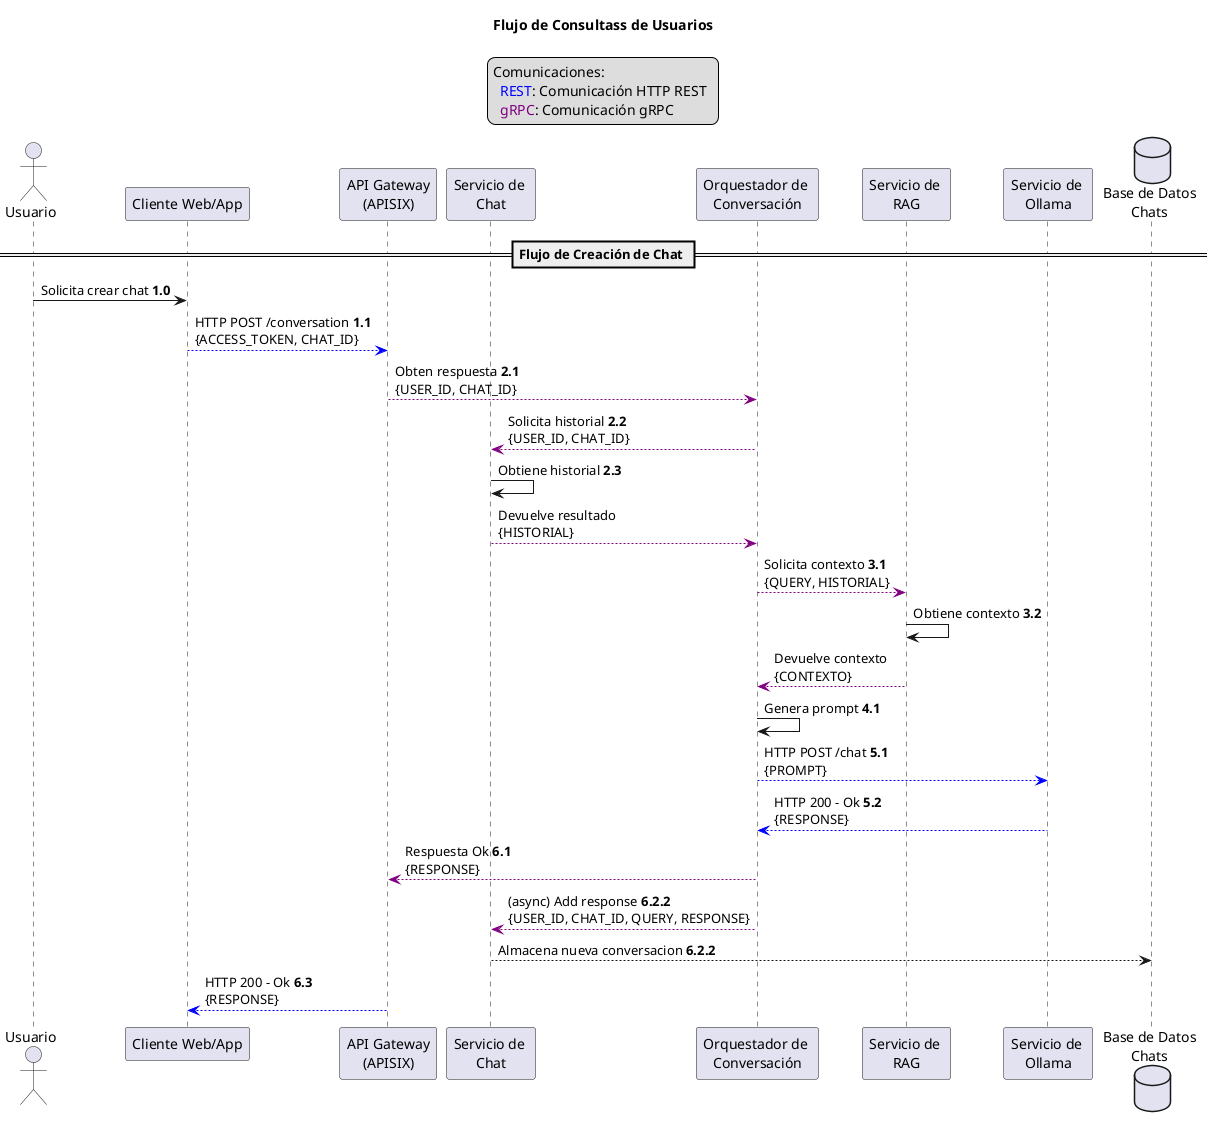 @startuml

title "Flujo de Consultass de Usuarios"

legend top
Comunicaciones:
  <color:blue>REST</color>: Comunicación HTTP REST  
  <color:purple>gRPC</color>: Comunicación gRPC  
end legend


actor "Usuario" as user
participant "Cliente Web/App" as client
participant "API Gateway\n(APISIX)" as gateway
participant "Servicio de \nChat" as chat
participant "Orquestador de \nConversación" as conv
participant "Servicio de \nRAG" as rag
participant "Servicio de \nOllama" as ollama
database "Base de Datos\nChats" as chatDB

== Flujo de Creación de Chat ==

user -> client: Solicita crear chat **1.0**
client -[#blue]-> gateway: HTTP POST /conversation **1.1**\n{ACCESS_TOKEN, CHAT_ID}

gateway -[#purple]-> conv: Obten respuesta **2.1**\n{USER_ID, CHAT_ID}
conv -[#purple]-> chat: Solicita historial **2.2**\n{USER_ID, CHAT_ID}
chat -> chat: Obtiene historial **2.3**
chat -[#purple]-> conv: Devuelve resultado\n{HISTORIAL}

conv -[#purple]-> rag: Solicita contexto **3.1**\n{QUERY, HISTORIAL}
rag -> rag: Obtiene contexto **3.2**
rag -[#purple]-> conv: Devuelve contexto\n{CONTEXTO}

conv -> conv: Genera prompt **4.1**

conv -[#blue]-> ollama: HTTP POST /chat **5.1**\n{PROMPT}
ollama -[#blue]-> conv: HTTP 200 - Ok **5.2**\n{RESPONSE}

conv -[#purple]-> gateway: Respuesta Ok **6.1**\n{RESPONSE}
conv -[#purple]-> chat: (async) Add response **6.2.2**\n{USER_ID, CHAT_ID, QUERY, RESPONSE}
chat --> chatDB: Almacena nueva conversacion **6.2.2**
gateway -[#blue]-> client: HTTP 200 - Ok **6.3**\n{RESPONSE}


@enduml